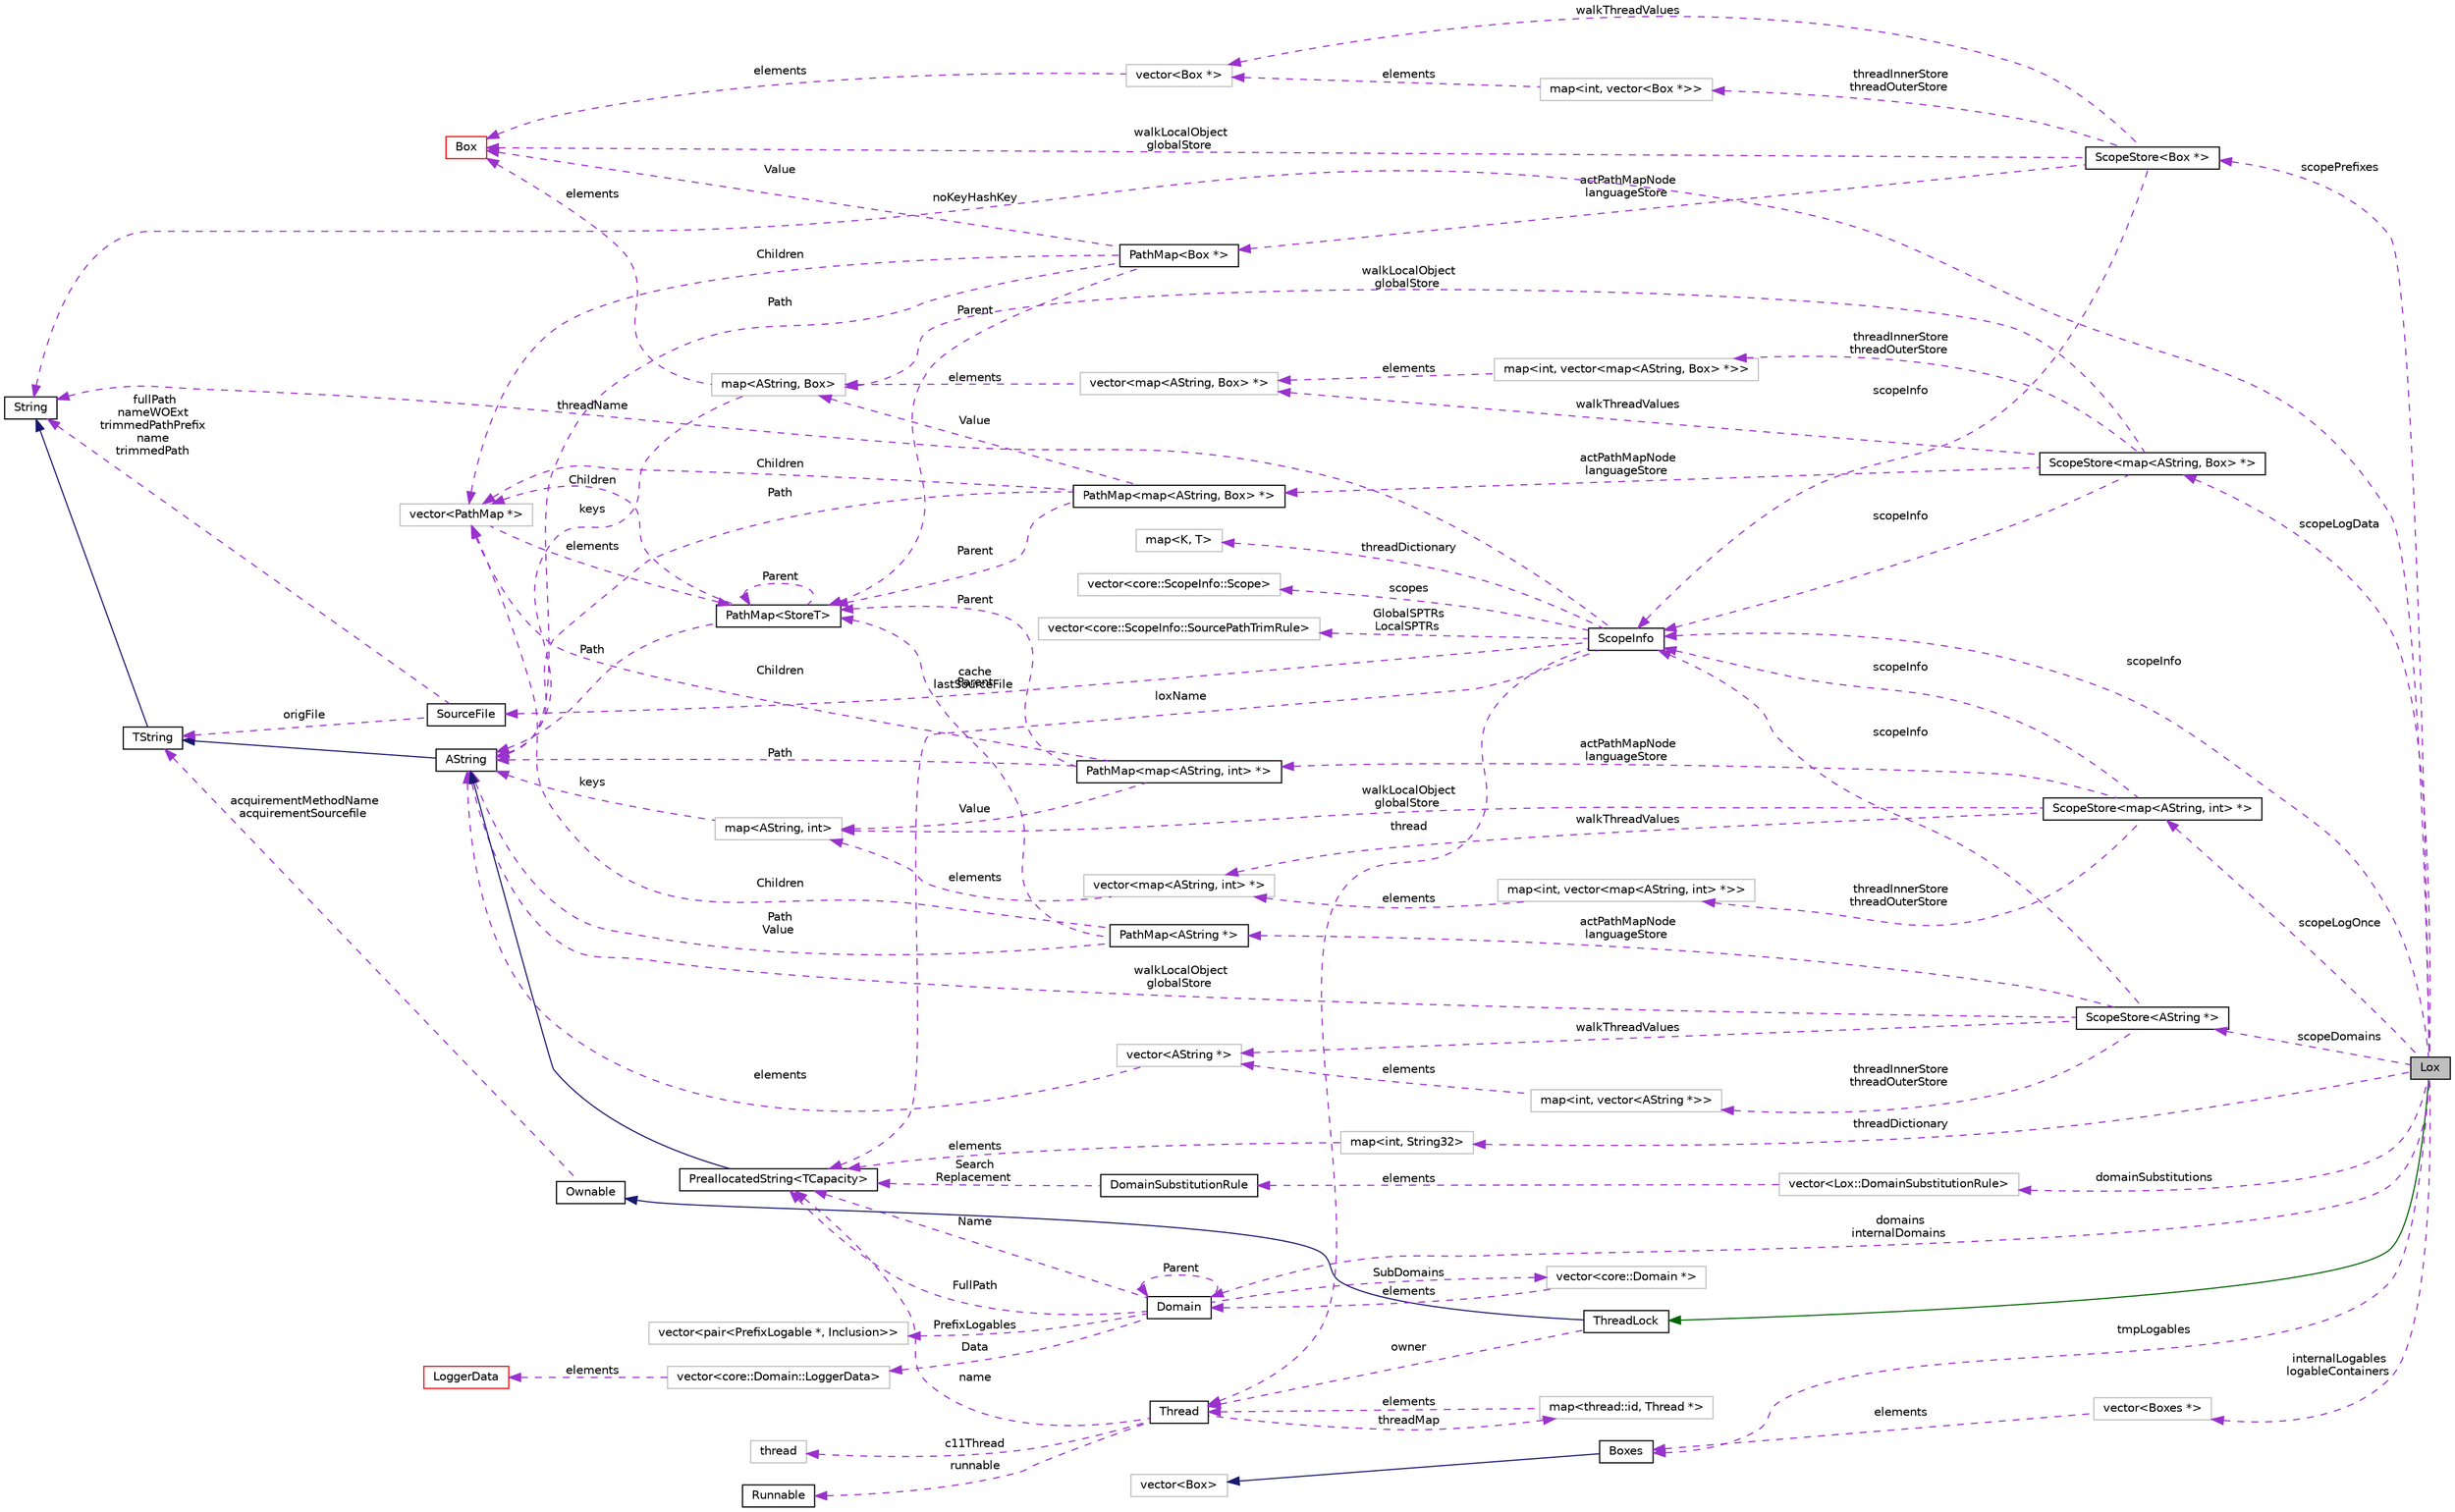 digraph "Lox"
{
  edge [fontname="Helvetica",fontsize="10",labelfontname="Helvetica",labelfontsize="10"];
  node [fontname="Helvetica",fontsize="10",shape=record];
  rankdir="LR";
  Node3 [label="Lox",height=0.2,width=0.4,color="black", fillcolor="grey75", style="filled", fontcolor="black"];
  Node10 [label="map\<thread::id, Thread *\>",height=0.2,width=0.4,color="grey75", fillcolor="white", style="filled"];
  Node14 [label="ScopeStore\<map\<AString, Box\> *\>",height=0.2,width=0.4,color="black", fillcolor="white", style="filled",URL="$classaworx_1_1lox_1_1core_1_1ScopeStore.html"];
  Node16 [label="map\<K, T\>",height=0.2,width=0.4,color="grey75", fillcolor="white", style="filled",tooltip="STL class. "];
  Node20 [label="vector\<core::ScopeInfo::Scope\>",height=0.2,width=0.4,color="grey75", fillcolor="white", style="filled"];
  Node23 [label="vector\<core::ScopeInfo::SourcePathTrimRule\>",height=0.2,width=0.4,color="grey75", fillcolor="white", style="filled"];
  Node26 [label="map\<int, vector\<map\<AString, Box\> *\>\>",height=0.2,width=0.4,color="grey75", fillcolor="white", style="filled"];
  Node27 [label="vector\<map\<AString, Box\> *\>",height=0.2,width=0.4,color="grey75", fillcolor="white", style="filled"];
  Node28 [label="map\<AString, Box\>",height=0.2,width=0.4,color="grey75", fillcolor="white", style="filled"];
  Node32 [label="PathMap\<map\<AString, Box\> *\>",height=0.2,width=0.4,color="black", fillcolor="white", style="filled",URL="$classaworx_1_1lib_1_1containers_1_1PathMap.html"];
  Node33 [label="vector\<PathMap *\>",height=0.2,width=0.4,color="grey75", fillcolor="white", style="filled"];
  Node35 [label="ScopeStore\<AString *\>",height=0.2,width=0.4,color="black", fillcolor="white", style="filled",URL="$classaworx_1_1lox_1_1core_1_1ScopeStore.html"];
  Node36 [label="vector\<AString *\>",height=0.2,width=0.4,color="grey75", fillcolor="white", style="filled"];
  Node37 [label="PathMap\<AString *\>",height=0.2,width=0.4,color="black", fillcolor="white", style="filled",URL="$classaworx_1_1lib_1_1containers_1_1PathMap.html"];
  Node38 [label="map\<int, vector\<AString *\>\>",height=0.2,width=0.4,color="grey75", fillcolor="white", style="filled"];
  Node39 [label="ScopeStore\<Box *\>",height=0.2,width=0.4,color="black", fillcolor="white", style="filled",URL="$classaworx_1_1lox_1_1core_1_1ScopeStore.html"];
  Node40 [label="vector\<Box *\>",height=0.2,width=0.4,color="grey75", fillcolor="white", style="filled"];
  Node41 [label="PathMap\<Box *\>",height=0.2,width=0.4,color="black", fillcolor="white", style="filled",URL="$classaworx_1_1lib_1_1containers_1_1PathMap.html"];
  Node42 [label="map\<int, vector\<Box *\>\>",height=0.2,width=0.4,color="grey75", fillcolor="white", style="filled"];
  Node43 [label="map\<int, String32\>",height=0.2,width=0.4,color="grey75", fillcolor="white", style="filled"];
  Node44 [label="vector\<Lox::DomainSubstitutionRule\>",height=0.2,width=0.4,color="grey75", fillcolor="white", style="filled"];
  Node46 [label="ScopeStore\<map\<AString, int\> *\>",height=0.2,width=0.4,color="black", fillcolor="white", style="filled",URL="$classaworx_1_1lox_1_1core_1_1ScopeStore.html"];
  Node47 [label="map\<int, vector\<map\<AString, int\> *\>\>",height=0.2,width=0.4,color="grey75", fillcolor="white", style="filled"];
  Node48 [label="vector\<map\<AString, int\> *\>",height=0.2,width=0.4,color="grey75", fillcolor="white", style="filled"];
  Node49 [label="map\<AString, int\>",height=0.2,width=0.4,color="grey75", fillcolor="white", style="filled"];
  Node50 [label="PathMap\<map\<AString, int\> *\>",height=0.2,width=0.4,color="black", fillcolor="white", style="filled",URL="$classaworx_1_1lib_1_1containers_1_1PathMap.html"];
  Node51 [label="vector\<Boxes *\>",height=0.2,width=0.4,color="grey75", fillcolor="white", style="filled"];
  Node53 [label="vector\<Box\>",height=0.2,width=0.4,color="grey75", fillcolor="white", style="filled",tooltip="STL class. "];
  Node55 [label="vector\<core::Domain::LoggerData\>",height=0.2,width=0.4,color="grey75", fillcolor="white", style="filled"];
  Node61 [label="vector\<core::Domain *\>",height=0.2,width=0.4,color="grey75", fillcolor="white", style="filled"];
  Node62 [label="vector\<pair\<PrefixLogable *, Inclusion\>\>",height=0.2,width=0.4,color="grey75", fillcolor="white", style="filled"];
  Node34 [label="PathMap\<StoreT\>",height=0.2,width=0.4,color="black", fillcolor="white", style="filled",URL="$classaworx_1_1lib_1_1containers_1_1PathMap.html"];
  Node11 [label="PreallocatedString\<TCapacity\>",height=0.2,width=0.4,color="black", fillcolor="white", style="filled",URL="$classaworx_1_1lib_1_1strings_1_1PreallocatedString.html"];
  Node4 -> Node3 [dir="back",color="darkgreen",fontsize="10",style="solid",fontname="Helvetica"];
  Node5 -> Node4 [dir="back",color="midnightblue",fontsize="10",style="solid",fontname="Helvetica"];
  Node6 -> Node5 [dir="back",color="darkorchid3",fontsize="10",style="dashed",label=" acquirementMethodName\nacquirementSourcefile" ,fontname="Helvetica"];
  Node6 -> Node12 [dir="back",color="midnightblue",fontsize="10",style="solid",fontname="Helvetica"];
  Node6 -> Node19 [dir="back",color="darkorchid3",fontsize="10",style="dashed",label=" origFile" ,fontname="Helvetica"];
  Node7 -> Node3 [dir="back",color="darkorchid3",fontsize="10",style="dashed",label=" noKeyHashKey" ,fontname="Helvetica"];
  Node7 -> Node6 [dir="back",color="midnightblue",fontsize="10",style="solid",fontname="Helvetica"];
  Node7 -> Node15 [dir="back",color="darkorchid3",fontsize="10",style="dashed",label=" threadName" ,fontname="Helvetica"];
  Node7 -> Node19 [dir="back",color="darkorchid3",fontsize="10",style="dashed",label=" fullPath\nnameWOExt\ntrimmedPathPrefix\nname\ntrimmedPath" ,fontname="Helvetica"];
  Node8 -> Node4 [dir="back",color="darkorchid3",fontsize="10",style="dashed",label=" owner" ,fontname="Helvetica"];
  Node8 -> Node10 [dir="back",color="darkorchid3",fontsize="10",style="dashed",label=" elements" ,fontname="Helvetica"];
  Node8 -> Node15 [dir="back",color="darkorchid3",fontsize="10",style="dashed",label=" thread" ,fontname="Helvetica"];
  Node9 -> Node8 [dir="back",color="darkorchid3",fontsize="10",style="dashed",label=" runnable" ,fontname="Helvetica"];
  Node10 -> Node8 [dir="back",color="darkorchid3",fontsize="10",style="dashed",label=" threadMap" ,fontname="Helvetica"];
  Node11 -> Node8 [dir="back",color="darkorchid3",fontsize="10",style="dashed",label=" name" ,fontname="Helvetica"];
  Node11 -> Node15 [dir="back",color="darkorchid3",fontsize="10",style="dashed",label=" loxName" ,fontname="Helvetica"];
  Node11 -> Node43 [dir="back",color="darkorchid3",fontsize="10",style="dashed",label=" elements" ,fontname="Helvetica"];
  Node11 -> Node45 [dir="back",color="darkorchid3",fontsize="10",style="dashed",label=" Search\nReplacement" ,fontname="Helvetica"];
  Node11 -> Node54 [dir="back",color="darkorchid3",fontsize="10",style="dashed",label=" FullPath" ,fontname="Helvetica"];
  Node11 -> Node54 [dir="back",color="darkorchid3",fontsize="10",style="dashed",label=" Name" ,fontname="Helvetica"];
  Node12 -> Node11 [dir="back",color="midnightblue",fontsize="10",style="solid",fontname="Helvetica"];
  Node12 -> Node28 [dir="back",color="darkorchid3",fontsize="10",style="dashed",label=" keys" ,fontname="Helvetica"];
  Node12 -> Node32 [dir="back",color="darkorchid3",fontsize="10",style="dashed",label=" Path" ,fontname="Helvetica"];
  Node12 -> Node34 [dir="back",color="darkorchid3",fontsize="10",style="dashed",label=" Path" ,fontname="Helvetica"];
  Node12 -> Node35 [dir="back",color="darkorchid3",fontsize="10",style="dashed",label=" walkLocalObject\nglobalStore" ,fontname="Helvetica"];
  Node12 -> Node36 [dir="back",color="darkorchid3",fontsize="10",style="dashed",label=" elements" ,fontname="Helvetica"];
  Node12 -> Node37 [dir="back",color="darkorchid3",fontsize="10",style="dashed",label=" Path\nValue" ,fontname="Helvetica"];
  Node12 -> Node41 [dir="back",color="darkorchid3",fontsize="10",style="dashed",label=" Path" ,fontname="Helvetica"];
  Node12 -> Node49 [dir="back",color="darkorchid3",fontsize="10",style="dashed",label=" keys" ,fontname="Helvetica"];
  Node12 -> Node50 [dir="back",color="darkorchid3",fontsize="10",style="dashed",label=" Path" ,fontname="Helvetica"];
  Node13 -> Node8 [dir="back",color="darkorchid3",fontsize="10",style="dashed",label=" c11Thread" ,fontname="Helvetica"];
  Node14 -> Node3 [dir="back",color="darkorchid3",fontsize="10",style="dashed",label=" scopeLogData" ,fontname="Helvetica"];
  Node15 -> Node3 [dir="back",color="darkorchid3",fontsize="10",style="dashed",label=" scopeInfo" ,fontname="Helvetica"];
  Node15 -> Node14 [dir="back",color="darkorchid3",fontsize="10",style="dashed",label=" scopeInfo" ,fontname="Helvetica"];
  Node15 -> Node35 [dir="back",color="darkorchid3",fontsize="10",style="dashed",label=" scopeInfo" ,fontname="Helvetica"];
  Node15 -> Node39 [dir="back",color="darkorchid3",fontsize="10",style="dashed",label=" scopeInfo" ,fontname="Helvetica"];
  Node15 -> Node46 [dir="back",color="darkorchid3",fontsize="10",style="dashed",label=" scopeInfo" ,fontname="Helvetica"];
  Node16 -> Node15 [dir="back",color="darkorchid3",fontsize="10",style="dashed",label=" threadDictionary" ,fontname="Helvetica"];
  Node19 -> Node15 [dir="back",color="darkorchid3",fontsize="10",style="dashed",label=" cache\nlastSourceFile" ,fontname="Helvetica"];
  Node20 -> Node15 [dir="back",color="darkorchid3",fontsize="10",style="dashed",label=" scopes" ,fontname="Helvetica"];
  Node23 -> Node15 [dir="back",color="darkorchid3",fontsize="10",style="dashed",label=" GlobalSPTRs\nLocalSPTRs" ,fontname="Helvetica"];
  Node26 -> Node14 [dir="back",color="darkorchid3",fontsize="10",style="dashed",label=" threadInnerStore\nthreadOuterStore" ,fontname="Helvetica"];
  Node27 -> Node14 [dir="back",color="darkorchid3",fontsize="10",style="dashed",label=" walkThreadValues" ,fontname="Helvetica"];
  Node27 -> Node26 [dir="back",color="darkorchid3",fontsize="10",style="dashed",label=" elements" ,fontname="Helvetica"];
  Node28 -> Node14 [dir="back",color="darkorchid3",fontsize="10",style="dashed",label=" walkLocalObject\nglobalStore" ,fontname="Helvetica"];
  Node28 -> Node27 [dir="back",color="darkorchid3",fontsize="10",style="dashed",label=" elements" ,fontname="Helvetica"];
  Node28 -> Node32 [dir="back",color="darkorchid3",fontsize="10",style="dashed",label=" Value" ,fontname="Helvetica"];
  Node29 -> Node28 [dir="back",color="darkorchid3",fontsize="10",style="dashed",label=" elements" ,fontname="Helvetica"];
  Node29 -> Node39 [dir="back",color="darkorchid3",fontsize="10",style="dashed",label=" walkLocalObject\nglobalStore" ,fontname="Helvetica"];
  Node29 -> Node40 [dir="back",color="darkorchid3",fontsize="10",style="dashed",label=" elements" ,fontname="Helvetica"];
  Node29 -> Node41 [dir="back",color="darkorchid3",fontsize="10",style="dashed",label=" Value" ,fontname="Helvetica"];
  Node32 -> Node14 [dir="back",color="darkorchid3",fontsize="10",style="dashed",label=" actPathMapNode\nlanguageStore" ,fontname="Helvetica"];
  Node33 -> Node32 [dir="back",color="darkorchid3",fontsize="10",style="dashed",label=" Children" ,fontname="Helvetica"];
  Node33 -> Node34 [dir="back",color="darkorchid3",fontsize="10",style="dashed",label=" Children" ,fontname="Helvetica"];
  Node33 -> Node37 [dir="back",color="darkorchid3",fontsize="10",style="dashed",label=" Children" ,fontname="Helvetica"];
  Node33 -> Node41 [dir="back",color="darkorchid3",fontsize="10",style="dashed",label=" Children" ,fontname="Helvetica"];
  Node33 -> Node50 [dir="back",color="darkorchid3",fontsize="10",style="dashed",label=" Children" ,fontname="Helvetica"];
  Node34 -> Node32 [dir="back",color="darkorchid3",fontsize="10",style="dashed",label=" Parent" ,fontname="Helvetica"];
  Node34 -> Node33 [dir="back",color="darkorchid3",fontsize="10",style="dashed",label=" elements" ,fontname="Helvetica"];
  Node34 -> Node34 [dir="back",color="darkorchid3",fontsize="10",style="dashed",label=" Parent" ,fontname="Helvetica"];
  Node34 -> Node37 [dir="back",color="darkorchid3",fontsize="10",style="dashed",label=" Parent" ,fontname="Helvetica"];
  Node34 -> Node41 [dir="back",color="darkorchid3",fontsize="10",style="dashed",label=" Parent" ,fontname="Helvetica"];
  Node34 -> Node50 [dir="back",color="darkorchid3",fontsize="10",style="dashed",label=" Parent" ,fontname="Helvetica"];
  Node35 -> Node3 [dir="back",color="darkorchid3",fontsize="10",style="dashed",label=" scopeDomains" ,fontname="Helvetica"];
  Node36 -> Node35 [dir="back",color="darkorchid3",fontsize="10",style="dashed",label=" walkThreadValues" ,fontname="Helvetica"];
  Node36 -> Node38 [dir="back",color="darkorchid3",fontsize="10",style="dashed",label=" elements" ,fontname="Helvetica"];
  Node37 -> Node35 [dir="back",color="darkorchid3",fontsize="10",style="dashed",label=" actPathMapNode\nlanguageStore" ,fontname="Helvetica"];
  Node38 -> Node35 [dir="back",color="darkorchid3",fontsize="10",style="dashed",label=" threadInnerStore\nthreadOuterStore" ,fontname="Helvetica"];
  Node39 -> Node3 [dir="back",color="darkorchid3",fontsize="10",style="dashed",label=" scopePrefixes" ,fontname="Helvetica"];
  Node40 -> Node39 [dir="back",color="darkorchid3",fontsize="10",style="dashed",label=" walkThreadValues" ,fontname="Helvetica"];
  Node40 -> Node42 [dir="back",color="darkorchid3",fontsize="10",style="dashed",label=" elements" ,fontname="Helvetica"];
  Node41 -> Node39 [dir="back",color="darkorchid3",fontsize="10",style="dashed",label=" actPathMapNode\nlanguageStore" ,fontname="Helvetica"];
  Node42 -> Node39 [dir="back",color="darkorchid3",fontsize="10",style="dashed",label=" threadInnerStore\nthreadOuterStore" ,fontname="Helvetica"];
  Node43 -> Node3 [dir="back",color="darkorchid3",fontsize="10",style="dashed",label=" threadDictionary" ,fontname="Helvetica"];
  Node44 -> Node3 [dir="back",color="darkorchid3",fontsize="10",style="dashed",label=" domainSubstitutions" ,fontname="Helvetica"];
  Node45 -> Node44 [dir="back",color="darkorchid3",fontsize="10",style="dashed",label=" elements" ,fontname="Helvetica"];
  Node46 -> Node3 [dir="back",color="darkorchid3",fontsize="10",style="dashed",label=" scopeLogOnce" ,fontname="Helvetica"];
  Node47 -> Node46 [dir="back",color="darkorchid3",fontsize="10",style="dashed",label=" threadInnerStore\nthreadOuterStore" ,fontname="Helvetica"];
  Node48 -> Node46 [dir="back",color="darkorchid3",fontsize="10",style="dashed",label=" walkThreadValues" ,fontname="Helvetica"];
  Node48 -> Node47 [dir="back",color="darkorchid3",fontsize="10",style="dashed",label=" elements" ,fontname="Helvetica"];
  Node49 -> Node46 [dir="back",color="darkorchid3",fontsize="10",style="dashed",label=" walkLocalObject\nglobalStore" ,fontname="Helvetica"];
  Node49 -> Node48 [dir="back",color="darkorchid3",fontsize="10",style="dashed",label=" elements" ,fontname="Helvetica"];
  Node49 -> Node50 [dir="back",color="darkorchid3",fontsize="10",style="dashed",label=" Value" ,fontname="Helvetica"];
  Node50 -> Node46 [dir="back",color="darkorchid3",fontsize="10",style="dashed",label=" actPathMapNode\nlanguageStore" ,fontname="Helvetica"];
  Node51 -> Node3 [dir="back",color="darkorchid3",fontsize="10",style="dashed",label=" internalLogables\nlogableContainers" ,fontname="Helvetica"];
  Node52 -> Node3 [dir="back",color="darkorchid3",fontsize="10",style="dashed",label=" tmpLogables" ,fontname="Helvetica"];
  Node52 -> Node51 [dir="back",color="darkorchid3",fontsize="10",style="dashed",label=" elements" ,fontname="Helvetica"];
  Node53 -> Node52 [dir="back",color="midnightblue",fontsize="10",style="solid",fontname="Helvetica"];
  Node54 -> Node3 [dir="back",color="darkorchid3",fontsize="10",style="dashed",label=" domains\ninternalDomains" ,fontname="Helvetica"];
  Node54 -> Node54 [dir="back",color="darkorchid3",fontsize="10",style="dashed",label=" Parent" ,fontname="Helvetica"];
  Node54 -> Node61 [dir="back",color="darkorchid3",fontsize="10",style="dashed",label=" elements" ,fontname="Helvetica"];
  Node55 -> Node54 [dir="back",color="darkorchid3",fontsize="10",style="dashed",label=" Data" ,fontname="Helvetica"];
  Node56 -> Node55 [dir="back",color="darkorchid3",fontsize="10",style="dashed",label=" elements" ,fontname="Helvetica"];
  Node61 -> Node54 [dir="back",color="darkorchid3",fontsize="10",style="dashed",label=" SubDomains" ,fontname="Helvetica"];
  Node62 -> Node54 [dir="back",color="darkorchid3",fontsize="10",style="dashed",label=" PrefixLogables" ,fontname="Helvetica"];
  Node4 [label="ThreadLock",height=0.2,width=0.4,color="black", fillcolor="white", style="filled",URL="$classaworx_1_1lib_1_1threads_1_1ThreadLock.html"];
  Node5 [label="Ownable",height=0.2,width=0.4,color="black", fillcolor="white", style="filled",URL="$classaworx_1_1lib_1_1lang_1_1Ownable.html"];
  Node6 [label="TString",height=0.2,width=0.4,color="black", fillcolor="white", style="filled",URL="$classaworx_1_1lib_1_1strings_1_1TString.html"];
  Node7 [label="String",height=0.2,width=0.4,color="black", fillcolor="white", style="filled",URL="$classaworx_1_1lib_1_1strings_1_1String.html"];
  Node8 [label="Thread",height=0.2,width=0.4,color="black", fillcolor="white", style="filled",URL="$classaworx_1_1lib_1_1threads_1_1Thread.html"];
  Node9 [label="Runnable",height=0.2,width=0.4,color="black", fillcolor="white", style="filled",URL="$classaworx_1_1lib_1_1threads_1_1Runnable.html"];
  Node12 [label="AString",height=0.2,width=0.4,color="black", fillcolor="white", style="filled",URL="$classaworx_1_1lib_1_1strings_1_1AString.html"];
  Node13 [label="thread",height=0.2,width=0.4,color="grey75", fillcolor="white", style="filled",tooltip="STL class. "];
  Node15 [label="ScopeInfo",height=0.2,width=0.4,color="black", fillcolor="white", style="filled",URL="$classaworx_1_1lox_1_1core_1_1ScopeInfo.html"];
  Node19 [label="SourceFile",height=0.2,width=0.4,color="black", fillcolor="white", style="filled",URL="$structaworx_1_1lox_1_1core_1_1ScopeInfo_1_1SourceFile.html"];
  Node29 [label="Box",height=0.2,width=0.4,color="red", fillcolor="white", style="filled",URL="$classaworx_1_1lib_1_1boxing_1_1Box.html"];
  Node45 [label="DomainSubstitutionRule",height=0.2,width=0.4,color="black", fillcolor="white", style="filled",URL="$structaworx_1_1lox_1_1Lox_1_1DomainSubstitutionRule.html"];
  Node52 [label="Boxes",height=0.2,width=0.4,color="black", fillcolor="white", style="filled",URL="$classaworx_1_1lib_1_1boxing_1_1Boxes.html"];
  Node54 [label="Domain",height=0.2,width=0.4,color="black", fillcolor="white", style="filled",URL="$classaworx_1_1lox_1_1core_1_1Domain.html"];
  Node56 [label="LoggerData",height=0.2,width=0.4,color="red", fillcolor="white", style="filled",URL="$structaworx_1_1lox_1_1core_1_1Domain_1_1LoggerData.html"];
}

